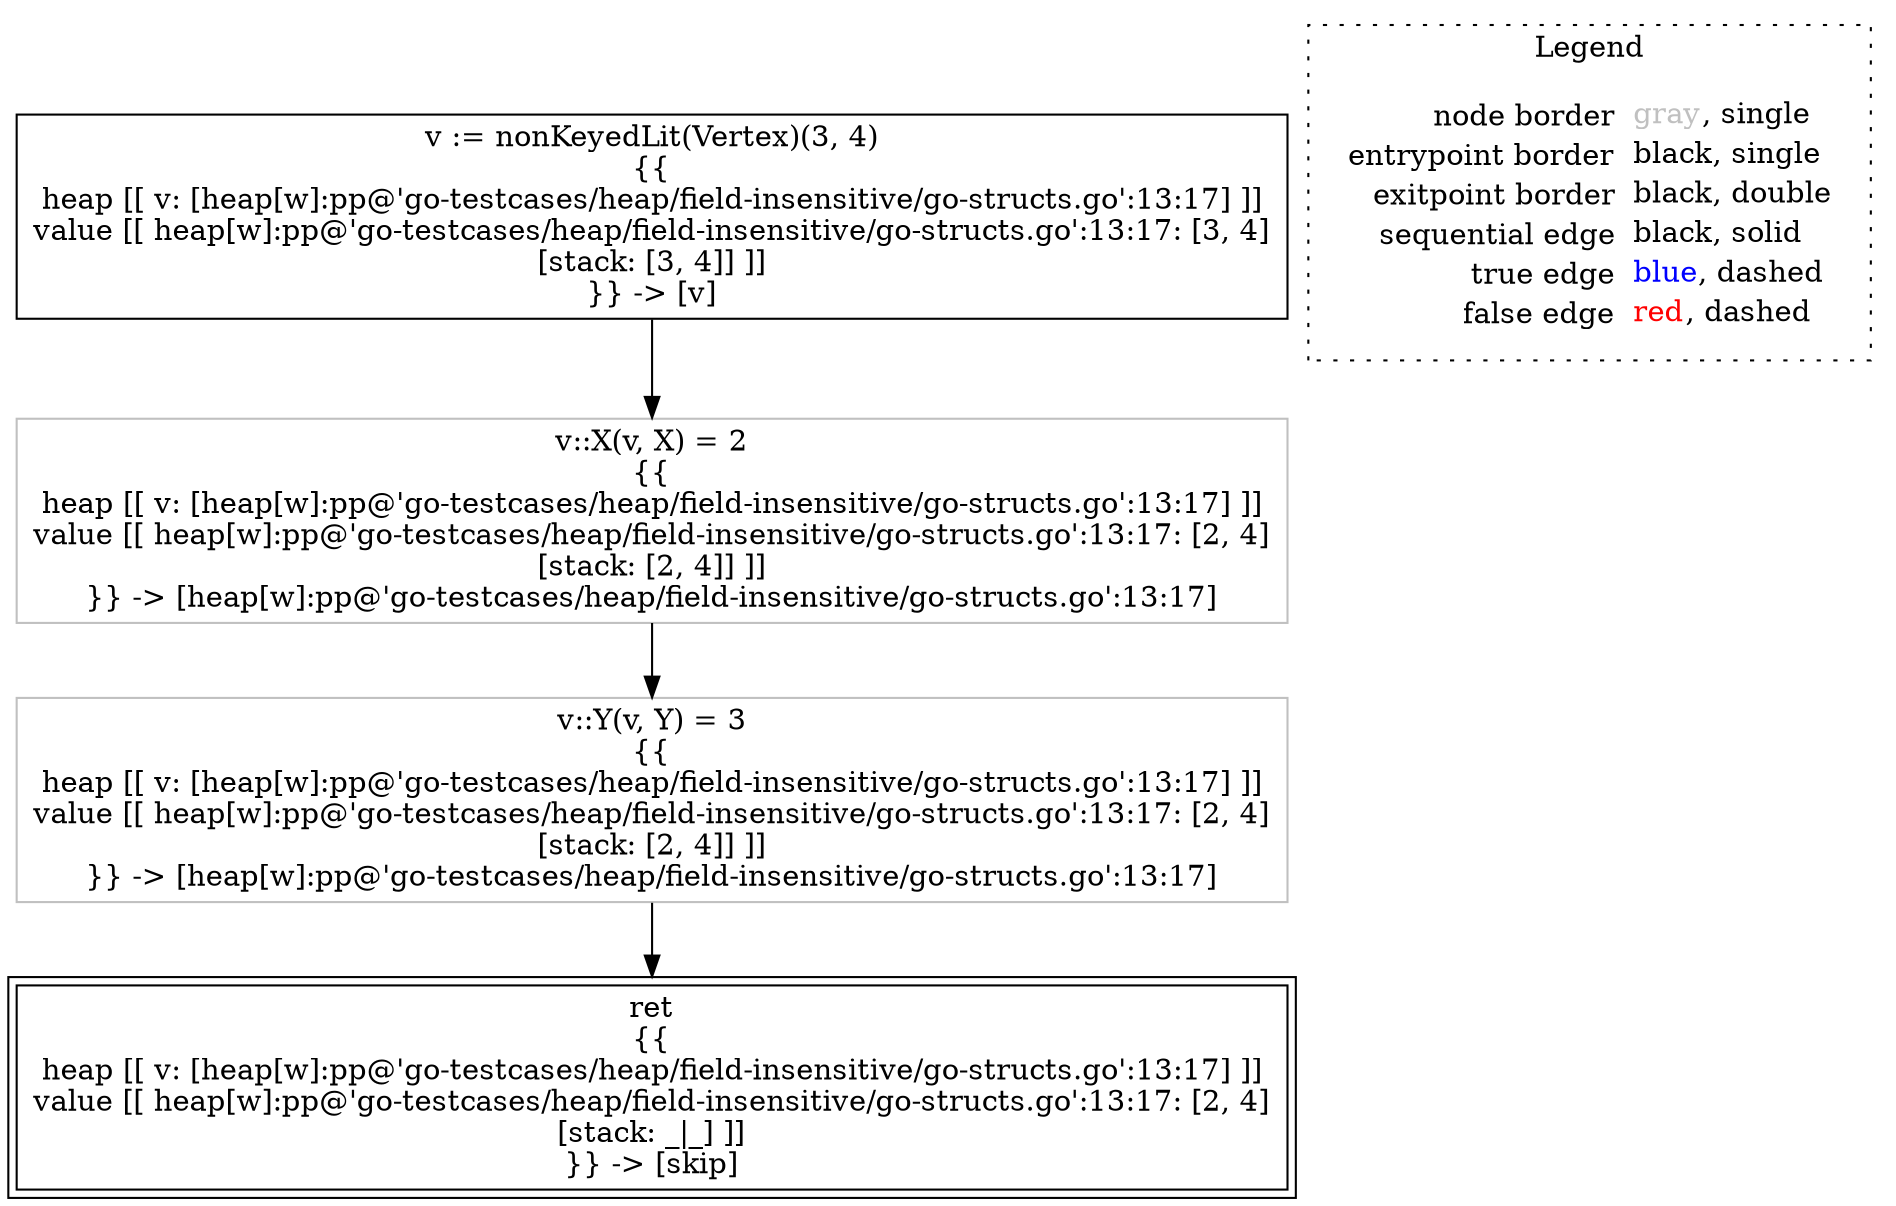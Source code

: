 digraph {
	"node0" [shape="rect",color="black",label=<v := nonKeyedLit(Vertex)(3, 4)<BR/>{{<BR/>heap [[ v: [heap[w]:pp@'go-testcases/heap/field-insensitive/go-structs.go':13:17] ]]<BR/>value [[ heap[w]:pp@'go-testcases/heap/field-insensitive/go-structs.go':13:17: [3, 4]<BR/>[stack: [3, 4]] ]]<BR/>}} -&gt; [v]>];
	"node1" [shape="rect",color="black",peripheries="2",label=<ret<BR/>{{<BR/>heap [[ v: [heap[w]:pp@'go-testcases/heap/field-insensitive/go-structs.go':13:17] ]]<BR/>value [[ heap[w]:pp@'go-testcases/heap/field-insensitive/go-structs.go':13:17: [2, 4]<BR/>[stack: _|_] ]]<BR/>}} -&gt; [skip]>];
	"node2" [shape="rect",color="gray",label=<v::Y(v, Y) = 3<BR/>{{<BR/>heap [[ v: [heap[w]:pp@'go-testcases/heap/field-insensitive/go-structs.go':13:17] ]]<BR/>value [[ heap[w]:pp@'go-testcases/heap/field-insensitive/go-structs.go':13:17: [2, 4]<BR/>[stack: [2, 4]] ]]<BR/>}} -&gt; [heap[w]:pp@'go-testcases/heap/field-insensitive/go-structs.go':13:17]>];
	"node3" [shape="rect",color="gray",label=<v::X(v, X) = 2<BR/>{{<BR/>heap [[ v: [heap[w]:pp@'go-testcases/heap/field-insensitive/go-structs.go':13:17] ]]<BR/>value [[ heap[w]:pp@'go-testcases/heap/field-insensitive/go-structs.go':13:17: [2, 4]<BR/>[stack: [2, 4]] ]]<BR/>}} -&gt; [heap[w]:pp@'go-testcases/heap/field-insensitive/go-structs.go':13:17]>];
	"node2" -> "node1" [color="black"];
	"node3" -> "node2" [color="black"];
	"node0" -> "node3" [color="black"];
subgraph cluster_legend {
	label="Legend";
	style=dotted;
	node [shape=plaintext];
	"legend" [label=<<table border="0" cellpadding="2" cellspacing="0" cellborder="0"><tr><td align="right">node border&nbsp;</td><td align="left"><font color="gray">gray</font>, single</td></tr><tr><td align="right">entrypoint border&nbsp;</td><td align="left"><font color="black">black</font>, single</td></tr><tr><td align="right">exitpoint border&nbsp;</td><td align="left"><font color="black">black</font>, double</td></tr><tr><td align="right">sequential edge&nbsp;</td><td align="left"><font color="black">black</font>, solid</td></tr><tr><td align="right">true edge&nbsp;</td><td align="left"><font color="blue">blue</font>, dashed</td></tr><tr><td align="right">false edge&nbsp;</td><td align="left"><font color="red">red</font>, dashed</td></tr></table>>];
}

}
